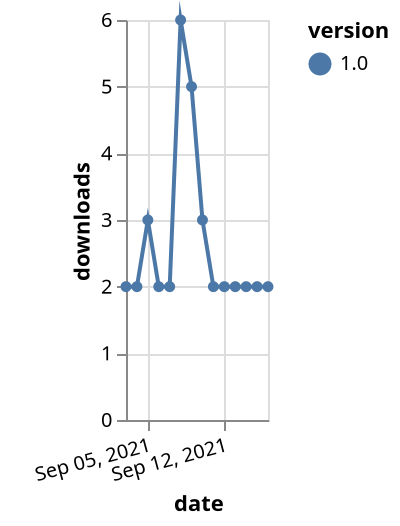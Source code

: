 {"$schema": "https://vega.github.io/schema/vega-lite/v5.json", "description": "A simple bar chart with embedded data.", "data": {"values": [{"date": "2021-09-03", "total": 5148, "delta": 2, "version": "1.0"}, {"date": "2021-09-04", "total": 5150, "delta": 2, "version": "1.0"}, {"date": "2021-09-05", "total": 5153, "delta": 3, "version": "1.0"}, {"date": "2021-09-06", "total": 5155, "delta": 2, "version": "1.0"}, {"date": "2021-09-07", "total": 5157, "delta": 2, "version": "1.0"}, {"date": "2021-09-08", "total": 5163, "delta": 6, "version": "1.0"}, {"date": "2021-09-09", "total": 5168, "delta": 5, "version": "1.0"}, {"date": "2021-09-10", "total": 5171, "delta": 3, "version": "1.0"}, {"date": "2021-09-11", "total": 5173, "delta": 2, "version": "1.0"}, {"date": "2021-09-12", "total": 5175, "delta": 2, "version": "1.0"}, {"date": "2021-09-13", "total": 5177, "delta": 2, "version": "1.0"}, {"date": "2021-09-14", "total": 5179, "delta": 2, "version": "1.0"}, {"date": "2021-09-15", "total": 5181, "delta": 2, "version": "1.0"}, {"date": "2021-09-16", "total": 5183, "delta": 2, "version": "1.0"}]}, "width": "container", "mark": {"type": "line", "point": {"filled": true}}, "encoding": {"x": {"field": "date", "type": "temporal", "timeUnit": "yearmonthdate", "title": "date", "axis": {"labelAngle": -15}}, "y": {"field": "delta", "type": "quantitative", "title": "downloads"}, "color": {"field": "version", "type": "nominal"}, "tooltip": {"field": "delta"}}}
